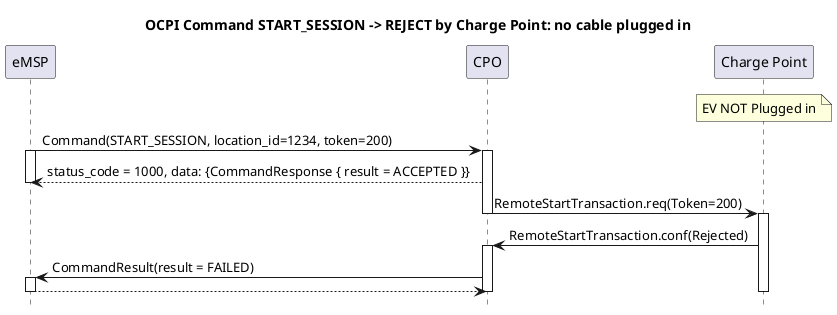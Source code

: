 @startuml
title OCPI Command START_SESSION -> REJECT by Charge Point: no cable plugged in
hide footbox

participant eMSP
participant CPO
participant "Charge Point" as CP

NOTE OVER CP: EV NOT Plugged in

eMSP ->  CPO:  Command(START_SESSION, location_id=1234, token=200)
activate eMSP
activate CPO
CPO  --> eMSP: status_code = 1000, data: {CommandResponse { result = ACCEPTED }}
deactivate eMSP

CPO  ->  CP:   RemoteStartTransaction.req(Token=200)
deactivate CPO
activate CP
CP   ->  CPO:  RemoteStartTransaction.conf(Rejected)
activate CPO
CPO  ->  eMSP: CommandResult(result = FAILED)
activate eMSP
eMSP --> CPO: 
deactivate CPO
deactivate eMSP

deactivate CP

@enduml
